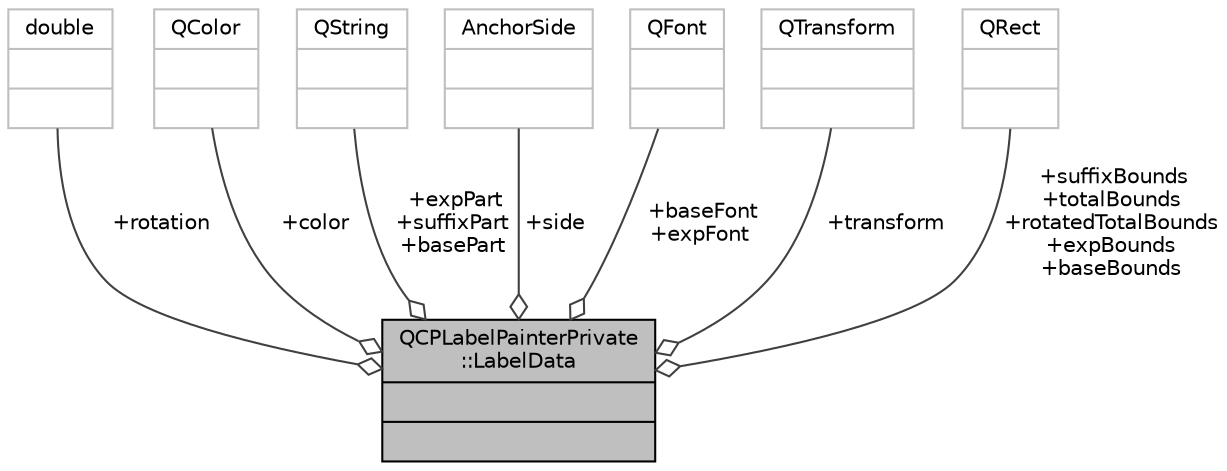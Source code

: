 digraph "QCPLabelPainterPrivate::LabelData"
{
 // LATEX_PDF_SIZE
  edge [fontname="Helvetica",fontsize="10",labelfontname="Helvetica",labelfontsize="10"];
  node [fontname="Helvetica",fontsize="10",shape=record];
  Node1 [label="{QCPLabelPainterPrivate\l::LabelData\n||}",height=0.2,width=0.4,color="black", fillcolor="grey75", style="filled", fontcolor="black",tooltip=" "];
  Node2 -> Node1 [color="grey25",fontsize="10",style="solid",label=" +rotation" ,arrowhead="odiamond",fontname="Helvetica"];
  Node2 [label="{double\n||}",height=0.2,width=0.4,color="grey75", fillcolor="white", style="filled",tooltip=" "];
  Node3 -> Node1 [color="grey25",fontsize="10",style="solid",label=" +color" ,arrowhead="odiamond",fontname="Helvetica"];
  Node3 [label="{QColor\n||}",height=0.2,width=0.4,color="grey75", fillcolor="white", style="filled",tooltip=" "];
  Node4 -> Node1 [color="grey25",fontsize="10",style="solid",label=" +expPart\n+suffixPart\n+basePart" ,arrowhead="odiamond",fontname="Helvetica"];
  Node4 [label="{QString\n||}",height=0.2,width=0.4,color="grey75", fillcolor="white", style="filled",tooltip=" "];
  Node5 -> Node1 [color="grey25",fontsize="10",style="solid",label=" +side" ,arrowhead="odiamond",fontname="Helvetica"];
  Node5 [label="{AnchorSide\n||}",height=0.2,width=0.4,color="grey75", fillcolor="white", style="filled",tooltip=" "];
  Node6 -> Node1 [color="grey25",fontsize="10",style="solid",label=" +baseFont\n+expFont" ,arrowhead="odiamond",fontname="Helvetica"];
  Node6 [label="{QFont\n||}",height=0.2,width=0.4,color="grey75", fillcolor="white", style="filled",tooltip=" "];
  Node7 -> Node1 [color="grey25",fontsize="10",style="solid",label=" +transform" ,arrowhead="odiamond",fontname="Helvetica"];
  Node7 [label="{QTransform\n||}",height=0.2,width=0.4,color="grey75", fillcolor="white", style="filled",tooltip=" "];
  Node8 -> Node1 [color="grey25",fontsize="10",style="solid",label=" +suffixBounds\n+totalBounds\n+rotatedTotalBounds\n+expBounds\n+baseBounds" ,arrowhead="odiamond",fontname="Helvetica"];
  Node8 [label="{QRect\n||}",height=0.2,width=0.4,color="grey75", fillcolor="white", style="filled",tooltip=" "];
}

